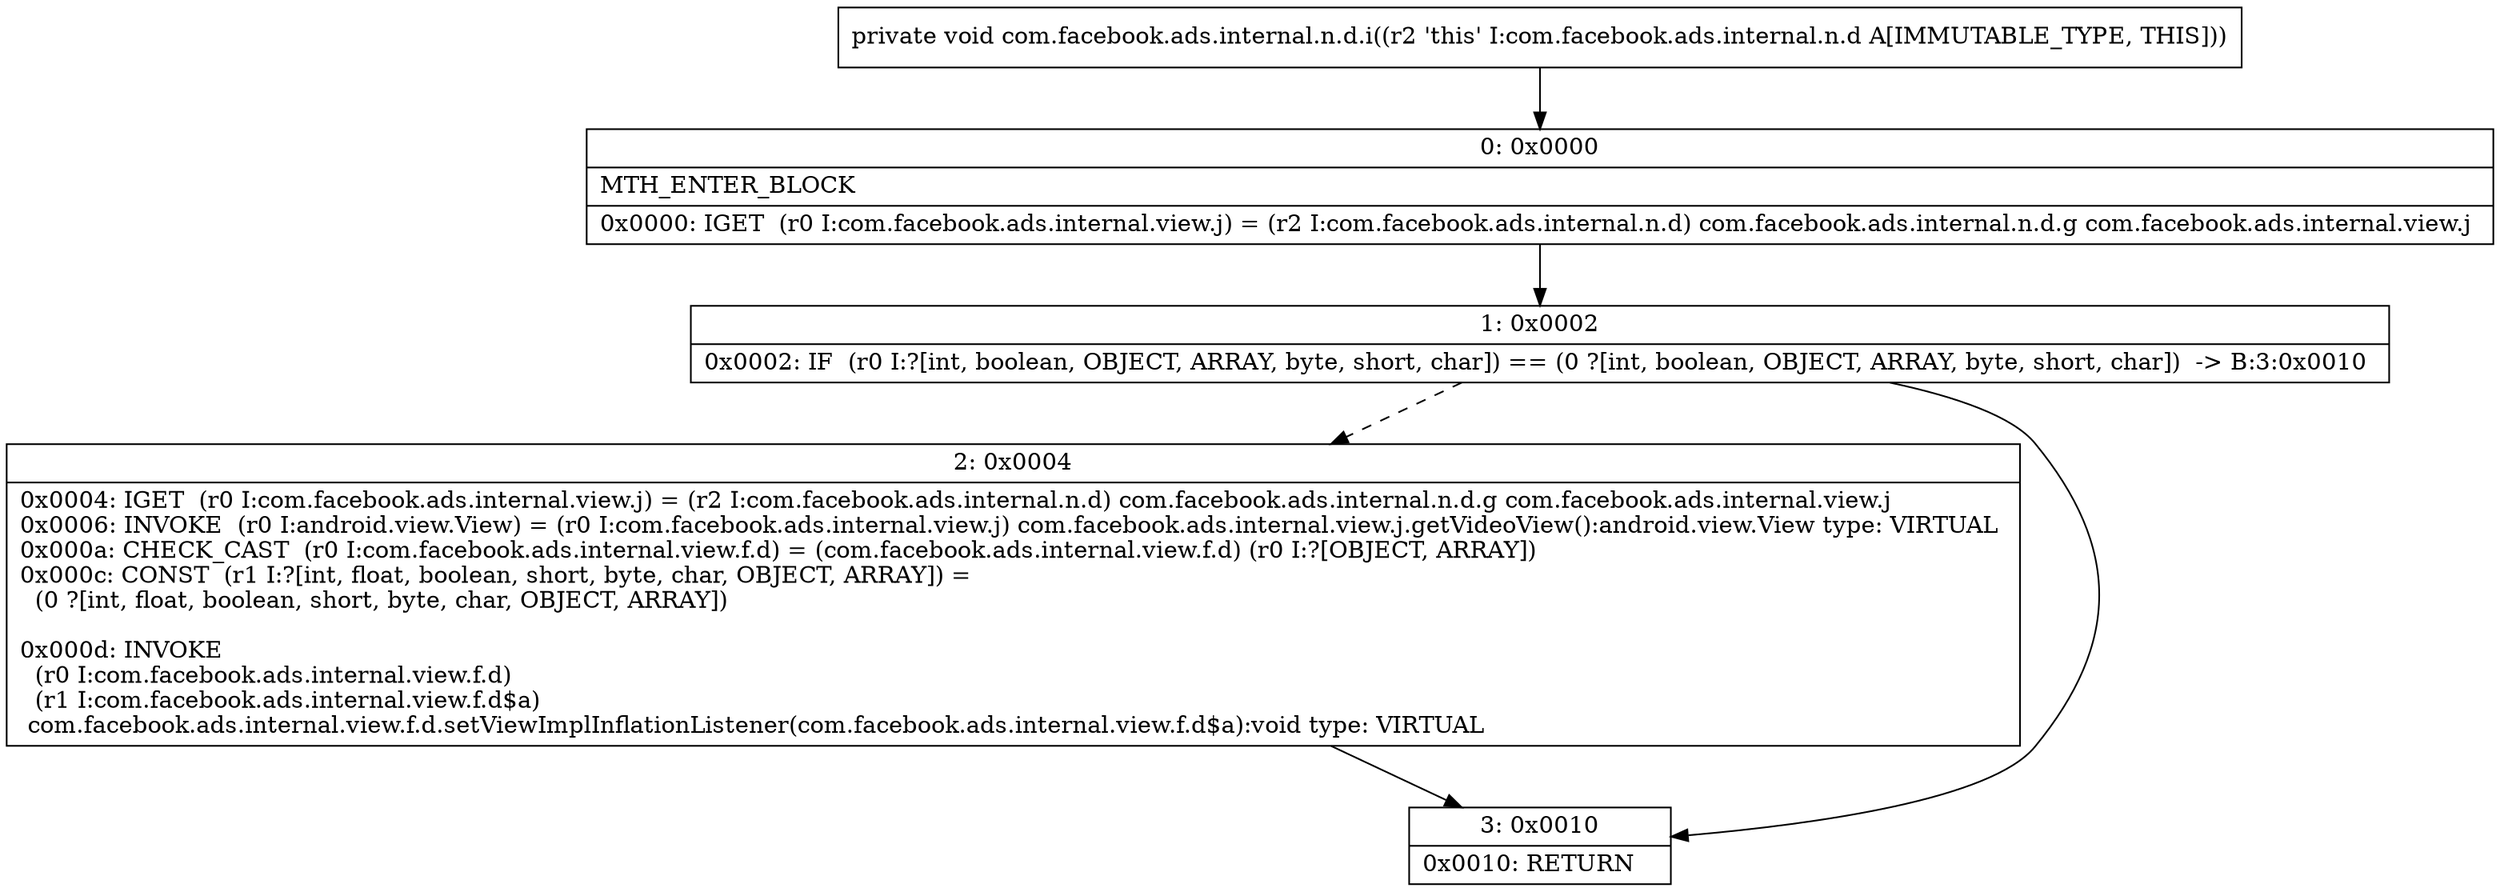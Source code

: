 digraph "CFG forcom.facebook.ads.internal.n.d.i()V" {
Node_0 [shape=record,label="{0\:\ 0x0000|MTH_ENTER_BLOCK\l|0x0000: IGET  (r0 I:com.facebook.ads.internal.view.j) = (r2 I:com.facebook.ads.internal.n.d) com.facebook.ads.internal.n.d.g com.facebook.ads.internal.view.j \l}"];
Node_1 [shape=record,label="{1\:\ 0x0002|0x0002: IF  (r0 I:?[int, boolean, OBJECT, ARRAY, byte, short, char]) == (0 ?[int, boolean, OBJECT, ARRAY, byte, short, char])  \-\> B:3:0x0010 \l}"];
Node_2 [shape=record,label="{2\:\ 0x0004|0x0004: IGET  (r0 I:com.facebook.ads.internal.view.j) = (r2 I:com.facebook.ads.internal.n.d) com.facebook.ads.internal.n.d.g com.facebook.ads.internal.view.j \l0x0006: INVOKE  (r0 I:android.view.View) = (r0 I:com.facebook.ads.internal.view.j) com.facebook.ads.internal.view.j.getVideoView():android.view.View type: VIRTUAL \l0x000a: CHECK_CAST  (r0 I:com.facebook.ads.internal.view.f.d) = (com.facebook.ads.internal.view.f.d) (r0 I:?[OBJECT, ARRAY]) \l0x000c: CONST  (r1 I:?[int, float, boolean, short, byte, char, OBJECT, ARRAY]) = \l  (0 ?[int, float, boolean, short, byte, char, OBJECT, ARRAY])\l \l0x000d: INVOKE  \l  (r0 I:com.facebook.ads.internal.view.f.d)\l  (r1 I:com.facebook.ads.internal.view.f.d$a)\l com.facebook.ads.internal.view.f.d.setViewImplInflationListener(com.facebook.ads.internal.view.f.d$a):void type: VIRTUAL \l}"];
Node_3 [shape=record,label="{3\:\ 0x0010|0x0010: RETURN   \l}"];
MethodNode[shape=record,label="{private void com.facebook.ads.internal.n.d.i((r2 'this' I:com.facebook.ads.internal.n.d A[IMMUTABLE_TYPE, THIS])) }"];
MethodNode -> Node_0;
Node_0 -> Node_1;
Node_1 -> Node_2[style=dashed];
Node_1 -> Node_3;
Node_2 -> Node_3;
}

